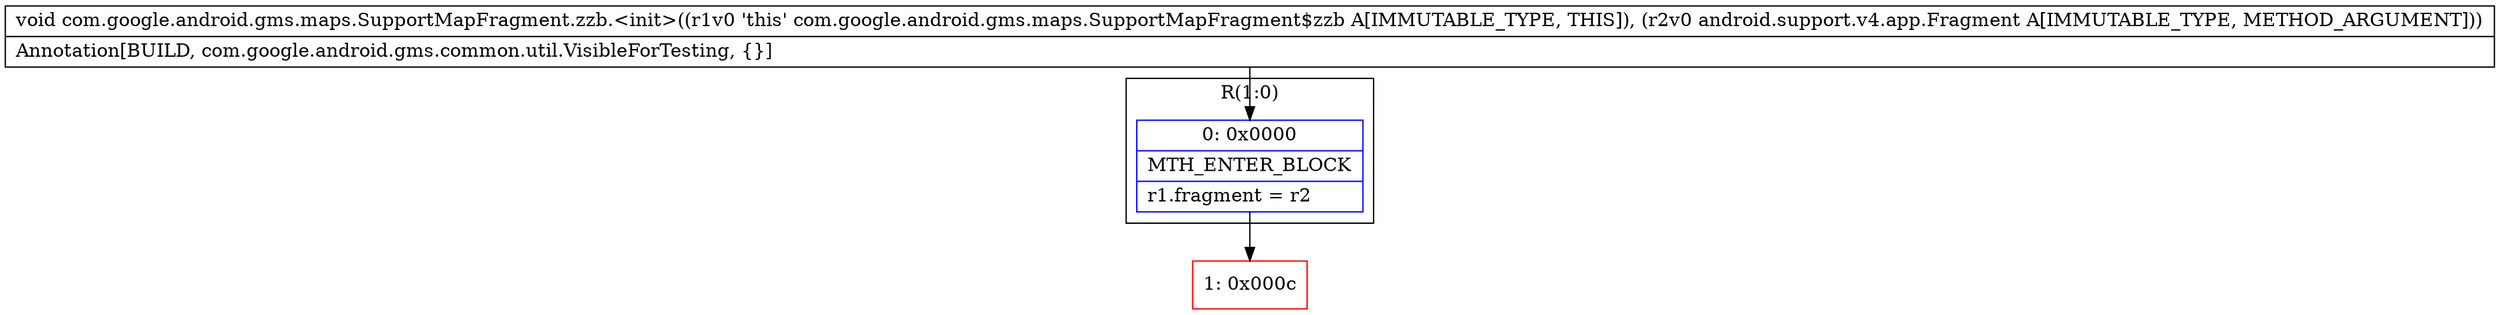 digraph "CFG forcom.google.android.gms.maps.SupportMapFragment.zzb.\<init\>(Landroid\/support\/v4\/app\/Fragment;)V" {
subgraph cluster_Region_1825260863 {
label = "R(1:0)";
node [shape=record,color=blue];
Node_0 [shape=record,label="{0\:\ 0x0000|MTH_ENTER_BLOCK\l|r1.fragment = r2\l}"];
}
Node_1 [shape=record,color=red,label="{1\:\ 0x000c}"];
MethodNode[shape=record,label="{void com.google.android.gms.maps.SupportMapFragment.zzb.\<init\>((r1v0 'this' com.google.android.gms.maps.SupportMapFragment$zzb A[IMMUTABLE_TYPE, THIS]), (r2v0 android.support.v4.app.Fragment A[IMMUTABLE_TYPE, METHOD_ARGUMENT]))  | Annotation[BUILD, com.google.android.gms.common.util.VisibleForTesting, \{\}]\l}"];
MethodNode -> Node_0;
Node_0 -> Node_1;
}

